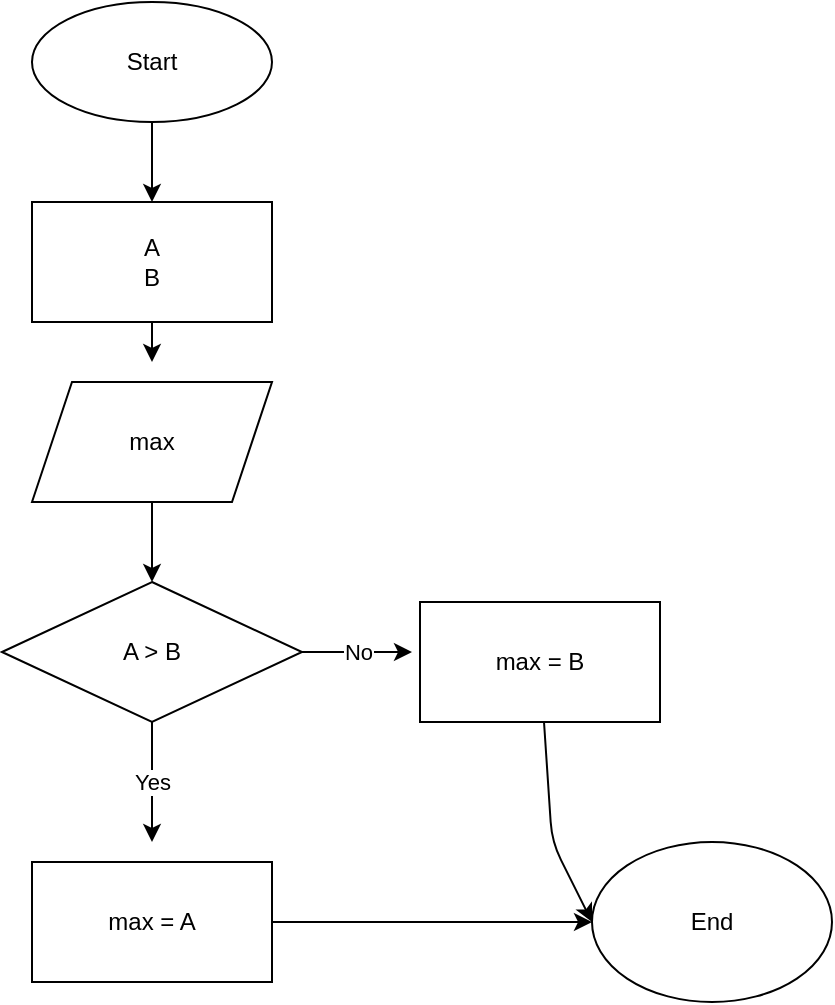 <mxfile>
    <diagram id="ucfK1ctDMjhL_IrytSkr" name="Page-1">
        <mxGraphModel dx="698" dy="598" grid="1" gridSize="10" guides="1" tooltips="1" connect="1" arrows="1" fold="1" page="1" pageScale="1" pageWidth="827" pageHeight="1169" math="0" shadow="0">
            <root>
                <mxCell id="0"/>
                <mxCell id="1" parent="0"/>
                <mxCell id="10" style="edgeStyle=none;html=1;entryX=0.5;entryY=0;entryDx=0;entryDy=0;" edge="1" parent="1" source="2" target="3">
                    <mxGeometry relative="1" as="geometry"/>
                </mxCell>
                <mxCell id="2" value="Start" style="ellipse;whiteSpace=wrap;html=1;" vertex="1" parent="1">
                    <mxGeometry x="220" y="10" width="120" height="60" as="geometry"/>
                </mxCell>
                <mxCell id="11" style="edgeStyle=none;html=1;" edge="1" parent="1" source="3">
                    <mxGeometry relative="1" as="geometry">
                        <mxPoint x="280" y="190" as="targetPoint"/>
                    </mxGeometry>
                </mxCell>
                <mxCell id="3" value="A&lt;br&gt;B" style="rounded=0;whiteSpace=wrap;html=1;" vertex="1" parent="1">
                    <mxGeometry x="220" y="110" width="120" height="60" as="geometry"/>
                </mxCell>
                <mxCell id="12" style="edgeStyle=none;html=1;entryX=0.5;entryY=0;entryDx=0;entryDy=0;" edge="1" parent="1" source="4" target="5">
                    <mxGeometry relative="1" as="geometry"/>
                </mxCell>
                <mxCell id="4" value="max" style="shape=parallelogram;perimeter=parallelogramPerimeter;whiteSpace=wrap;html=1;fixedSize=1;" vertex="1" parent="1">
                    <mxGeometry x="220" y="200" width="120" height="60" as="geometry"/>
                </mxCell>
                <mxCell id="8" value="Yes" style="edgeStyle=none;html=1;" edge="1" parent="1" source="5">
                    <mxGeometry relative="1" as="geometry">
                        <mxPoint x="280" y="430" as="targetPoint"/>
                    </mxGeometry>
                </mxCell>
                <mxCell id="9" value="No" style="edgeStyle=none;html=1;" edge="1" parent="1" source="5">
                    <mxGeometry relative="1" as="geometry">
                        <mxPoint x="410" y="335" as="targetPoint"/>
                    </mxGeometry>
                </mxCell>
                <mxCell id="5" value="A &amp;gt; B" style="rhombus;whiteSpace=wrap;html=1;" vertex="1" parent="1">
                    <mxGeometry x="205" y="300" width="150" height="70" as="geometry"/>
                </mxCell>
                <mxCell id="14" style="edgeStyle=none;html=1;entryX=0;entryY=0.5;entryDx=0;entryDy=0;" edge="1" parent="1" source="6" target="13">
                    <mxGeometry relative="1" as="geometry"/>
                </mxCell>
                <mxCell id="6" value="max = A" style="rounded=0;whiteSpace=wrap;html=1;" vertex="1" parent="1">
                    <mxGeometry x="220" y="440" width="120" height="60" as="geometry"/>
                </mxCell>
                <mxCell id="15" style="html=1;entryX=0;entryY=0.5;entryDx=0;entryDy=0;" edge="1" parent="1" source="7" target="13">
                    <mxGeometry relative="1" as="geometry">
                        <mxPoint x="474" y="470" as="targetPoint"/>
                        <Array as="points">
                            <mxPoint x="480" y="430"/>
                        </Array>
                    </mxGeometry>
                </mxCell>
                <mxCell id="7" value="max = B" style="rounded=0;whiteSpace=wrap;html=1;" vertex="1" parent="1">
                    <mxGeometry x="414" y="310" width="120" height="60" as="geometry"/>
                </mxCell>
                <mxCell id="13" value="End" style="ellipse;whiteSpace=wrap;html=1;" vertex="1" parent="1">
                    <mxGeometry x="500" y="430" width="120" height="80" as="geometry"/>
                </mxCell>
            </root>
        </mxGraphModel>
    </diagram>
</mxfile>